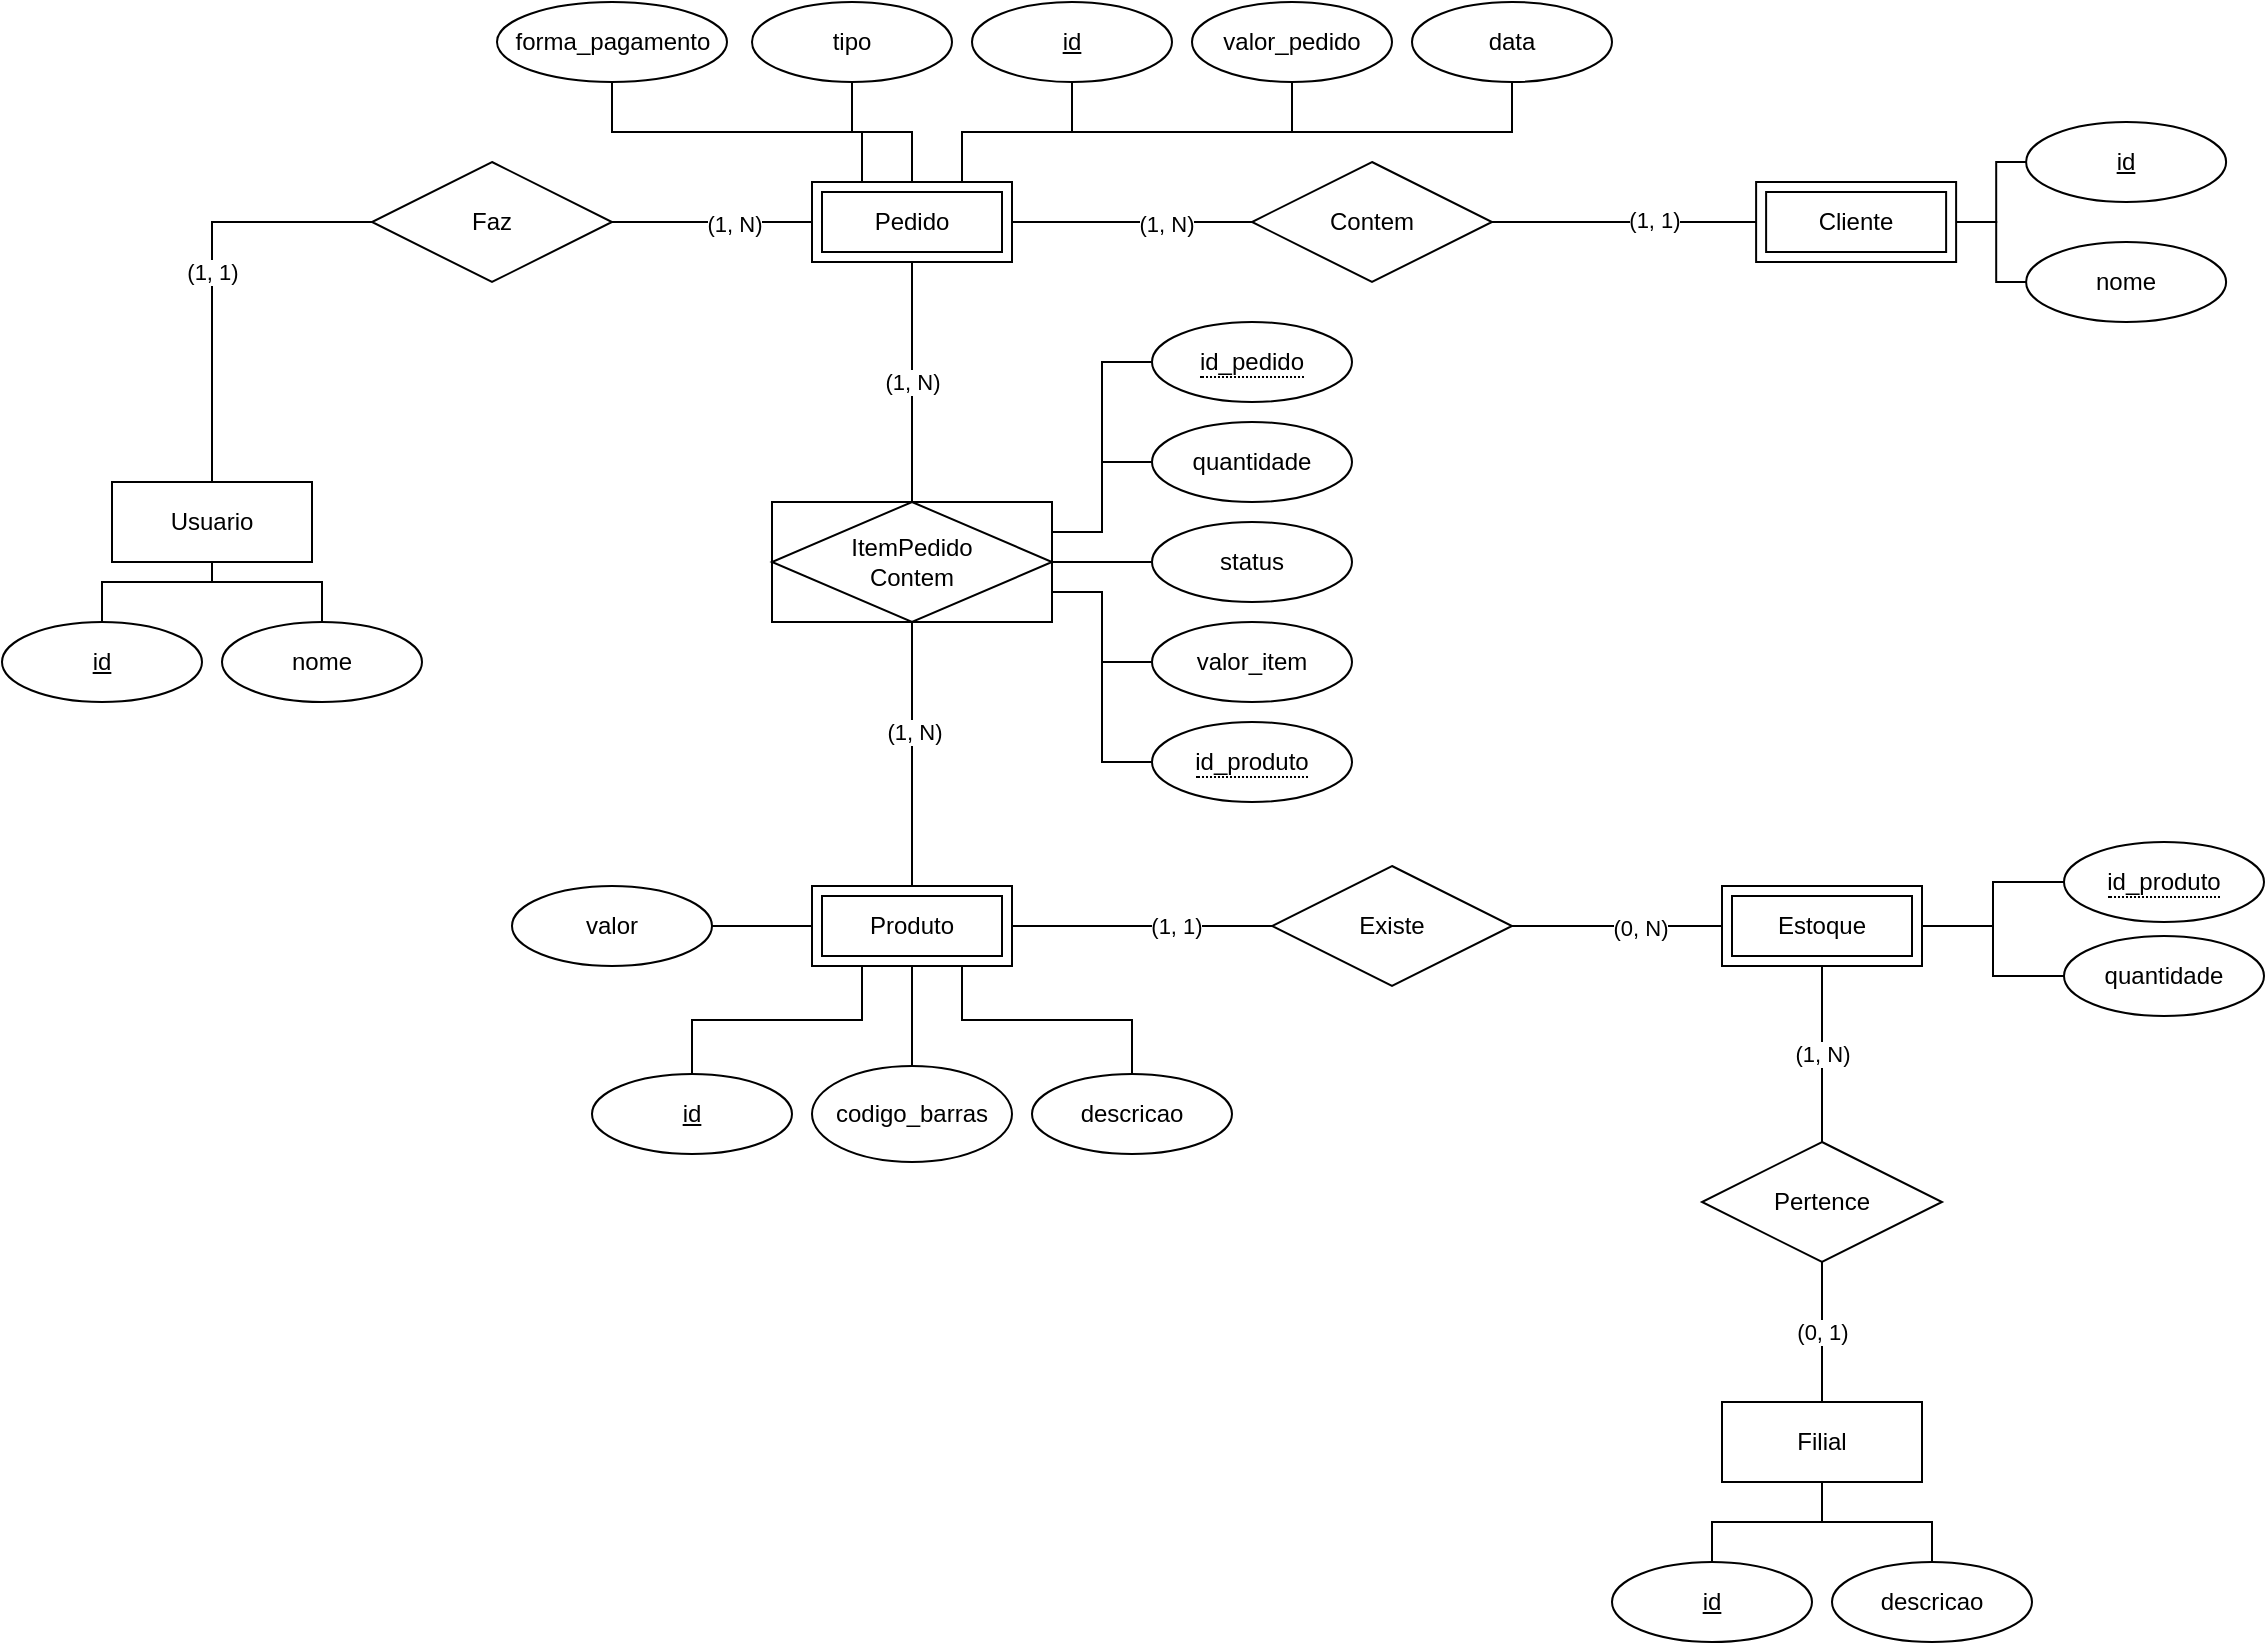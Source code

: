 <mxfile version="13.0.3" type="device"><diagram id="99z4qGQoj8Nk7deUB3dc" name="Page-1"><mxGraphModel dx="2249" dy="843" grid="1" gridSize="10" guides="1" tooltips="1" connect="1" arrows="1" fold="1" page="1" pageScale="1" pageWidth="827" pageHeight="1169" math="0" shadow="0"><root><mxCell id="0"/><mxCell id="1" parent="0"/><mxCell id="zkGzrwwqhkDbFu8Qi26O-16" style="edgeStyle=orthogonalEdgeStyle;rounded=0;orthogonalLoop=1;jettySize=auto;html=1;exitX=1;exitY=0.5;exitDx=0;exitDy=0;entryX=0;entryY=0.5;entryDx=0;entryDy=0;endArrow=none;endFill=0;" edge="1" parent="1" source="zkGzrwwqhkDbFu8Qi26O-6" target="zkGzrwwqhkDbFu8Qi26O-15"><mxGeometry relative="1" as="geometry"/></mxCell><mxCell id="zkGzrwwqhkDbFu8Qi26O-32" value="(1, N)" style="edgeLabel;html=1;align=center;verticalAlign=middle;resizable=0;points=[];" vertex="1" connectable="0" parent="zkGzrwwqhkDbFu8Qi26O-16"><mxGeometry x="0.278" y="-1" relative="1" as="geometry"><mxPoint as="offset"/></mxGeometry></mxCell><mxCell id="zkGzrwwqhkDbFu8Qi26O-29" value="(1, N)" style="edgeStyle=orthogonalEdgeStyle;rounded=0;orthogonalLoop=1;jettySize=auto;html=1;exitX=0.5;exitY=1;exitDx=0;exitDy=0;entryX=0.5;entryY=0;entryDx=0;entryDy=0;endArrow=none;endFill=0;" edge="1" parent="1" source="zkGzrwwqhkDbFu8Qi26O-6" target="zkGzrwwqhkDbFu8Qi26O-36"><mxGeometry relative="1" as="geometry"><mxPoint x="450" y="310" as="targetPoint"/></mxGeometry></mxCell><mxCell id="zkGzrwwqhkDbFu8Qi26O-102" style="edgeStyle=orthogonalEdgeStyle;rounded=0;orthogonalLoop=1;jettySize=auto;html=1;exitX=0.75;exitY=0;exitDx=0;exitDy=0;entryX=0.5;entryY=1;entryDx=0;entryDy=0;endArrow=none;endFill=0;" edge="1" parent="1" source="zkGzrwwqhkDbFu8Qi26O-6" target="zkGzrwwqhkDbFu8Qi26O-101"><mxGeometry relative="1" as="geometry"/></mxCell><mxCell id="zkGzrwwqhkDbFu8Qi26O-103" style="edgeStyle=orthogonalEdgeStyle;rounded=0;orthogonalLoop=1;jettySize=auto;html=1;exitX=0.75;exitY=0;exitDx=0;exitDy=0;entryX=0.5;entryY=1;entryDx=0;entryDy=0;endArrow=none;endFill=0;" edge="1" parent="1" source="zkGzrwwqhkDbFu8Qi26O-6" target="zkGzrwwqhkDbFu8Qi26O-100"><mxGeometry relative="1" as="geometry"/></mxCell><mxCell id="zkGzrwwqhkDbFu8Qi26O-6" value="Pedido" style="shape=ext;margin=3;double=1;whiteSpace=wrap;html=1;align=center;" vertex="1" parent="1"><mxGeometry x="400" y="170" width="100" height="40" as="geometry"/></mxCell><mxCell id="zkGzrwwqhkDbFu8Qi26O-84" style="edgeStyle=orthogonalEdgeStyle;rounded=0;orthogonalLoop=1;jettySize=auto;html=1;exitX=0.5;exitY=1;exitDx=0;exitDy=0;entryX=0.5;entryY=0;entryDx=0;entryDy=0;endArrow=none;endFill=0;" edge="1" parent="1" source="zkGzrwwqhkDbFu8Qi26O-7" target="zkGzrwwqhkDbFu8Qi26O-49"><mxGeometry relative="1" as="geometry"/></mxCell><mxCell id="zkGzrwwqhkDbFu8Qi26O-85" style="edgeStyle=orthogonalEdgeStyle;rounded=0;orthogonalLoop=1;jettySize=auto;html=1;exitX=0.5;exitY=1;exitDx=0;exitDy=0;entryX=0.5;entryY=0;entryDx=0;entryDy=0;endArrow=none;endFill=0;" edge="1" parent="1" source="zkGzrwwqhkDbFu8Qi26O-7" target="zkGzrwwqhkDbFu8Qi26O-50"><mxGeometry relative="1" as="geometry"/></mxCell><mxCell id="zkGzrwwqhkDbFu8Qi26O-7" value="Filial" style="whiteSpace=wrap;html=1;align=center;" vertex="1" parent="1"><mxGeometry x="855" y="780" width="100" height="40" as="geometry"/></mxCell><mxCell id="zkGzrwwqhkDbFu8Qi26O-13" value="(1, 1)" style="edgeStyle=orthogonalEdgeStyle;rounded=0;orthogonalLoop=1;jettySize=auto;html=1;exitX=0.5;exitY=0;exitDx=0;exitDy=0;entryX=0;entryY=0.5;entryDx=0;entryDy=0;endArrow=none;endFill=0;" edge="1" parent="1" source="zkGzrwwqhkDbFu8Qi26O-8" target="zkGzrwwqhkDbFu8Qi26O-12"><mxGeometry relative="1" as="geometry"/></mxCell><mxCell id="zkGzrwwqhkDbFu8Qi26O-8" value="Usuario" style="whiteSpace=wrap;html=1;align=center;" vertex="1" parent="1"><mxGeometry x="50" y="320" width="100" height="40" as="geometry"/></mxCell><mxCell id="zkGzrwwqhkDbFu8Qi26O-94" style="edgeStyle=orthogonalEdgeStyle;rounded=0;orthogonalLoop=1;jettySize=auto;html=1;exitX=1;exitY=0.5;exitDx=0;exitDy=0;entryX=0;entryY=0.5;entryDx=0;entryDy=0;endArrow=none;endFill=0;" edge="1" parent="1" source="zkGzrwwqhkDbFu8Qi26O-9" target="zkGzrwwqhkDbFu8Qi26O-92"><mxGeometry relative="1" as="geometry"/></mxCell><mxCell id="zkGzrwwqhkDbFu8Qi26O-95" style="edgeStyle=orthogonalEdgeStyle;rounded=0;orthogonalLoop=1;jettySize=auto;html=1;exitX=1;exitY=0.5;exitDx=0;exitDy=0;entryX=0;entryY=0.5;entryDx=0;entryDy=0;endArrow=none;endFill=0;" edge="1" parent="1" source="zkGzrwwqhkDbFu8Qi26O-9" target="zkGzrwwqhkDbFu8Qi26O-93"><mxGeometry relative="1" as="geometry"/></mxCell><mxCell id="zkGzrwwqhkDbFu8Qi26O-9" value="Cliente" style="shape=ext;margin=3;double=1;whiteSpace=wrap;html=1;align=center;" vertex="1" parent="1"><mxGeometry x="872.06" y="170" width="100" height="40" as="geometry"/></mxCell><mxCell id="zkGzrwwqhkDbFu8Qi26O-26" value="(1, N)" style="edgeStyle=orthogonalEdgeStyle;rounded=0;orthogonalLoop=1;jettySize=auto;html=1;exitX=0.5;exitY=1;exitDx=0;exitDy=0;entryX=0.5;entryY=0;entryDx=0;entryDy=0;endArrow=none;endFill=0;" edge="1" parent="1" source="zkGzrwwqhkDbFu8Qi26O-11" target="zkGzrwwqhkDbFu8Qi26O-25"><mxGeometry relative="1" as="geometry"/></mxCell><mxCell id="zkGzrwwqhkDbFu8Qi26O-11" value="Estoque" style="shape=ext;margin=3;double=1;whiteSpace=wrap;html=1;align=center;" vertex="1" parent="1"><mxGeometry x="855" y="522" width="100" height="40" as="geometry"/></mxCell><mxCell id="zkGzrwwqhkDbFu8Qi26O-14" style="edgeStyle=orthogonalEdgeStyle;rounded=0;orthogonalLoop=1;jettySize=auto;html=1;exitX=1;exitY=0.5;exitDx=0;exitDy=0;entryX=0;entryY=0.5;entryDx=0;entryDy=0;endArrow=none;endFill=0;" edge="1" parent="1" source="zkGzrwwqhkDbFu8Qi26O-12" target="zkGzrwwqhkDbFu8Qi26O-6"><mxGeometry relative="1" as="geometry"/></mxCell><mxCell id="zkGzrwwqhkDbFu8Qi26O-31" value="(1, N)" style="edgeLabel;html=1;align=center;verticalAlign=middle;resizable=0;points=[];" vertex="1" connectable="0" parent="zkGzrwwqhkDbFu8Qi26O-14"><mxGeometry x="0.217" y="-1" relative="1" as="geometry"><mxPoint as="offset"/></mxGeometry></mxCell><mxCell id="zkGzrwwqhkDbFu8Qi26O-12" value="Faz" style="shape=rhombus;perimeter=rhombusPerimeter;whiteSpace=wrap;html=1;align=center;" vertex="1" parent="1"><mxGeometry x="180" y="160" width="120" height="60" as="geometry"/></mxCell><mxCell id="zkGzrwwqhkDbFu8Qi26O-17" style="edgeStyle=orthogonalEdgeStyle;rounded=0;orthogonalLoop=1;jettySize=auto;html=1;exitX=1;exitY=0.5;exitDx=0;exitDy=0;entryX=0;entryY=0.5;entryDx=0;entryDy=0;endArrow=none;endFill=0;" edge="1" parent="1" source="zkGzrwwqhkDbFu8Qi26O-15" target="zkGzrwwqhkDbFu8Qi26O-9"><mxGeometry relative="1" as="geometry"/></mxCell><mxCell id="zkGzrwwqhkDbFu8Qi26O-33" value="(1, 1)" style="edgeLabel;html=1;align=center;verticalAlign=middle;resizable=0;points=[];" vertex="1" connectable="0" parent="zkGzrwwqhkDbFu8Qi26O-17"><mxGeometry x="0.217" y="1" relative="1" as="geometry"><mxPoint as="offset"/></mxGeometry></mxCell><mxCell id="zkGzrwwqhkDbFu8Qi26O-15" value="Contem" style="shape=rhombus;perimeter=rhombusPerimeter;whiteSpace=wrap;html=1;align=center;" vertex="1" parent="1"><mxGeometry x="620" y="160" width="120" height="60" as="geometry"/></mxCell><mxCell id="zkGzrwwqhkDbFu8Qi26O-23" style="edgeStyle=orthogonalEdgeStyle;rounded=0;orthogonalLoop=1;jettySize=auto;html=1;exitX=1;exitY=0.5;exitDx=0;exitDy=0;entryX=0;entryY=0.5;entryDx=0;entryDy=0;endArrow=none;endFill=0;" edge="1" parent="1" source="zkGzrwwqhkDbFu8Qi26O-20" target="zkGzrwwqhkDbFu8Qi26O-22"><mxGeometry relative="1" as="geometry"/></mxCell><mxCell id="zkGzrwwqhkDbFu8Qi26O-34" value="(1, 1)" style="edgeLabel;html=1;align=center;verticalAlign=middle;resizable=0;points=[];" vertex="1" connectable="0" parent="zkGzrwwqhkDbFu8Qi26O-23"><mxGeometry x="0.258" relative="1" as="geometry"><mxPoint as="offset"/></mxGeometry></mxCell><mxCell id="zkGzrwwqhkDbFu8Qi26O-42" style="edgeStyle=orthogonalEdgeStyle;rounded=0;orthogonalLoop=1;jettySize=auto;html=1;exitX=0.25;exitY=1;exitDx=0;exitDy=0;entryX=0.5;entryY=0;entryDx=0;entryDy=0;endArrow=none;endFill=0;" edge="1" parent="1" source="zkGzrwwqhkDbFu8Qi26O-20" target="zkGzrwwqhkDbFu8Qi26O-38"><mxGeometry relative="1" as="geometry"/></mxCell><mxCell id="zkGzrwwqhkDbFu8Qi26O-43" style="edgeStyle=orthogonalEdgeStyle;rounded=0;orthogonalLoop=1;jettySize=auto;html=1;exitX=0.5;exitY=1;exitDx=0;exitDy=0;entryX=0.5;entryY=0;entryDx=0;entryDy=0;endArrow=none;endFill=0;" edge="1" parent="1" source="zkGzrwwqhkDbFu8Qi26O-20" target="zkGzrwwqhkDbFu8Qi26O-40"><mxGeometry relative="1" as="geometry"/></mxCell><mxCell id="zkGzrwwqhkDbFu8Qi26O-44" style="edgeStyle=orthogonalEdgeStyle;rounded=0;orthogonalLoop=1;jettySize=auto;html=1;exitX=0.75;exitY=1;exitDx=0;exitDy=0;entryX=0.5;entryY=0;entryDx=0;entryDy=0;endArrow=none;endFill=0;" edge="1" parent="1" source="zkGzrwwqhkDbFu8Qi26O-20" target="zkGzrwwqhkDbFu8Qi26O-41"><mxGeometry relative="1" as="geometry"/></mxCell><mxCell id="zkGzrwwqhkDbFu8Qi26O-20" value="Produto" style="shape=ext;margin=3;double=1;whiteSpace=wrap;html=1;align=center;" vertex="1" parent="1"><mxGeometry x="400" y="522" width="100" height="40" as="geometry"/></mxCell><mxCell id="zkGzrwwqhkDbFu8Qi26O-24" style="edgeStyle=orthogonalEdgeStyle;rounded=0;orthogonalLoop=1;jettySize=auto;html=1;exitX=1;exitY=0.5;exitDx=0;exitDy=0;entryX=0;entryY=0.5;entryDx=0;entryDy=0;endArrow=none;endFill=0;" edge="1" parent="1" source="zkGzrwwqhkDbFu8Qi26O-22" target="zkGzrwwqhkDbFu8Qi26O-11"><mxGeometry relative="1" as="geometry"/></mxCell><mxCell id="zkGzrwwqhkDbFu8Qi26O-35" value="(0, N)" style="edgeLabel;html=1;align=center;verticalAlign=middle;resizable=0;points=[];" vertex="1" connectable="0" parent="zkGzrwwqhkDbFu8Qi26O-24"><mxGeometry x="0.217" y="-1" relative="1" as="geometry"><mxPoint as="offset"/></mxGeometry></mxCell><mxCell id="zkGzrwwqhkDbFu8Qi26O-22" value="Existe" style="shape=rhombus;perimeter=rhombusPerimeter;whiteSpace=wrap;html=1;align=center;" vertex="1" parent="1"><mxGeometry x="630" y="512" width="120" height="60" as="geometry"/></mxCell><mxCell id="zkGzrwwqhkDbFu8Qi26O-27" value="(0, 1)" style="edgeStyle=orthogonalEdgeStyle;rounded=0;orthogonalLoop=1;jettySize=auto;html=1;exitX=0.5;exitY=1;exitDx=0;exitDy=0;entryX=0.5;entryY=0;entryDx=0;entryDy=0;endArrow=none;endFill=0;" edge="1" parent="1" source="zkGzrwwqhkDbFu8Qi26O-25" target="zkGzrwwqhkDbFu8Qi26O-7"><mxGeometry relative="1" as="geometry"/></mxCell><mxCell id="zkGzrwwqhkDbFu8Qi26O-25" value="Pertence" style="shape=rhombus;perimeter=rhombusPerimeter;whiteSpace=wrap;html=1;align=center;" vertex="1" parent="1"><mxGeometry x="845" y="650" width="120" height="60" as="geometry"/></mxCell><mxCell id="zkGzrwwqhkDbFu8Qi26O-30" style="edgeStyle=orthogonalEdgeStyle;rounded=0;orthogonalLoop=1;jettySize=auto;html=1;exitX=0.5;exitY=1;exitDx=0;exitDy=0;entryX=0.5;entryY=0;entryDx=0;entryDy=0;endArrow=none;endFill=0;" edge="1" parent="1" source="zkGzrwwqhkDbFu8Qi26O-36" target="zkGzrwwqhkDbFu8Qi26O-20"><mxGeometry relative="1" as="geometry"><mxPoint x="450" y="422" as="sourcePoint"/></mxGeometry></mxCell><mxCell id="zkGzrwwqhkDbFu8Qi26O-37" value="(1, N)" style="edgeLabel;html=1;align=center;verticalAlign=middle;resizable=0;points=[];" vertex="1" connectable="0" parent="zkGzrwwqhkDbFu8Qi26O-30"><mxGeometry x="-0.176" y="1" relative="1" as="geometry"><mxPoint as="offset"/></mxGeometry></mxCell><mxCell id="zkGzrwwqhkDbFu8Qi26O-107" style="edgeStyle=orthogonalEdgeStyle;rounded=0;orthogonalLoop=1;jettySize=auto;html=1;exitX=1;exitY=0.25;exitDx=0;exitDy=0;entryX=0;entryY=0.5;entryDx=0;entryDy=0;endArrow=none;endFill=0;" edge="1" parent="1" source="zkGzrwwqhkDbFu8Qi26O-36" target="zkGzrwwqhkDbFu8Qi26O-106"><mxGeometry relative="1" as="geometry"/></mxCell><mxCell id="zkGzrwwqhkDbFu8Qi26O-108" style="edgeStyle=orthogonalEdgeStyle;rounded=0;orthogonalLoop=1;jettySize=auto;html=1;exitX=1;exitY=0.75;exitDx=0;exitDy=0;entryX=0;entryY=0.5;entryDx=0;entryDy=0;endArrow=none;endFill=0;" edge="1" parent="1" source="zkGzrwwqhkDbFu8Qi26O-36" target="zkGzrwwqhkDbFu8Qi26O-104"><mxGeometry relative="1" as="geometry"/></mxCell><mxCell id="zkGzrwwqhkDbFu8Qi26O-36" value="ItemPedido&lt;br&gt;Contem" style="shape=associativeEntity;whiteSpace=wrap;html=1;align=center;" vertex="1" parent="1"><mxGeometry x="380" y="330" width="140" height="60" as="geometry"/></mxCell><mxCell id="zkGzrwwqhkDbFu8Qi26O-38" value="id" style="ellipse;whiteSpace=wrap;html=1;align=center;fontStyle=4;" vertex="1" parent="1"><mxGeometry x="290" y="616" width="100" height="40" as="geometry"/></mxCell><mxCell id="zkGzrwwqhkDbFu8Qi26O-40" value="codigo_barras" style="ellipse;whiteSpace=wrap;html=1;align=center;" vertex="1" parent="1"><mxGeometry x="400" y="612" width="100" height="48" as="geometry"/></mxCell><mxCell id="zkGzrwwqhkDbFu8Qi26O-41" value="descricao" style="ellipse;whiteSpace=wrap;html=1;align=center;" vertex="1" parent="1"><mxGeometry x="510" y="616" width="100" height="40" as="geometry"/></mxCell><mxCell id="zkGzrwwqhkDbFu8Qi26O-87" style="edgeStyle=orthogonalEdgeStyle;rounded=0;orthogonalLoop=1;jettySize=auto;html=1;exitX=0;exitY=0.5;exitDx=0;exitDy=0;entryX=1;entryY=0.5;entryDx=0;entryDy=0;endArrow=none;endFill=0;" edge="1" parent="1" source="zkGzrwwqhkDbFu8Qi26O-48" target="zkGzrwwqhkDbFu8Qi26O-11"><mxGeometry relative="1" as="geometry"/></mxCell><mxCell id="zkGzrwwqhkDbFu8Qi26O-48" value="quantidade" style="ellipse;whiteSpace=wrap;html=1;align=center;" vertex="1" parent="1"><mxGeometry x="1026" y="547" width="100" height="40" as="geometry"/></mxCell><mxCell id="zkGzrwwqhkDbFu8Qi26O-49" value="id" style="ellipse;whiteSpace=wrap;html=1;align=center;fontStyle=4;" vertex="1" parent="1"><mxGeometry x="800" y="860" width="100" height="40" as="geometry"/></mxCell><mxCell id="zkGzrwwqhkDbFu8Qi26O-50" value="descricao" style="ellipse;whiteSpace=wrap;html=1;align=center;" vertex="1" parent="1"><mxGeometry x="910" y="860" width="100" height="40" as="geometry"/></mxCell><mxCell id="zkGzrwwqhkDbFu8Qi26O-73" style="edgeStyle=orthogonalEdgeStyle;rounded=0;orthogonalLoop=1;jettySize=auto;html=1;exitX=0;exitY=0.5;exitDx=0;exitDy=0;entryX=1;entryY=0.5;entryDx=0;entryDy=0;endArrow=none;endFill=0;" edge="1" parent="1" source="zkGzrwwqhkDbFu8Qi26O-51" target="zkGzrwwqhkDbFu8Qi26O-36"><mxGeometry relative="1" as="geometry"/></mxCell><mxCell id="zkGzrwwqhkDbFu8Qi26O-51" value="status" style="ellipse;whiteSpace=wrap;html=1;align=center;" vertex="1" parent="1"><mxGeometry x="570" y="340" width="100" height="40" as="geometry"/></mxCell><mxCell id="zkGzrwwqhkDbFu8Qi26O-86" style="edgeStyle=orthogonalEdgeStyle;rounded=0;orthogonalLoop=1;jettySize=auto;html=1;exitX=0;exitY=0.5;exitDx=0;exitDy=0;entryX=1;entryY=0.5;entryDx=0;entryDy=0;endArrow=none;endFill=0;" edge="1" parent="1" source="zkGzrwwqhkDbFu8Qi26O-98" target="zkGzrwwqhkDbFu8Qi26O-11"><mxGeometry relative="1" as="geometry"><mxPoint x="1026" y="520" as="sourcePoint"/></mxGeometry></mxCell><mxCell id="zkGzrwwqhkDbFu8Qi26O-72" style="edgeStyle=orthogonalEdgeStyle;rounded=0;orthogonalLoop=1;jettySize=auto;html=1;exitX=0;exitY=0.5;exitDx=0;exitDy=0;entryX=1;entryY=0.25;entryDx=0;entryDy=0;endArrow=none;endFill=0;" edge="1" parent="1" source="zkGzrwwqhkDbFu8Qi26O-59" target="zkGzrwwqhkDbFu8Qi26O-36"><mxGeometry relative="1" as="geometry"/></mxCell><mxCell id="zkGzrwwqhkDbFu8Qi26O-59" value="quantidade" style="ellipse;whiteSpace=wrap;html=1;align=center;" vertex="1" parent="1"><mxGeometry x="570" y="290" width="100" height="40" as="geometry"/></mxCell><mxCell id="zkGzrwwqhkDbFu8Qi26O-61" style="edgeStyle=orthogonalEdgeStyle;rounded=0;orthogonalLoop=1;jettySize=auto;html=1;exitX=1;exitY=0.5;exitDx=0;exitDy=0;entryX=0;entryY=0.5;entryDx=0;entryDy=0;endArrow=none;endFill=0;" edge="1" parent="1" source="zkGzrwwqhkDbFu8Qi26O-60" target="zkGzrwwqhkDbFu8Qi26O-20"><mxGeometry relative="1" as="geometry"/></mxCell><mxCell id="zkGzrwwqhkDbFu8Qi26O-60" value="valor" style="ellipse;whiteSpace=wrap;html=1;align=center;" vertex="1" parent="1"><mxGeometry x="250" y="522" width="100" height="40" as="geometry"/></mxCell><mxCell id="zkGzrwwqhkDbFu8Qi26O-74" style="edgeStyle=orthogonalEdgeStyle;rounded=0;orthogonalLoop=1;jettySize=auto;html=1;exitX=0;exitY=0.5;exitDx=0;exitDy=0;entryX=1;entryY=0.75;entryDx=0;entryDy=0;endArrow=none;endFill=0;" edge="1" parent="1" source="zkGzrwwqhkDbFu8Qi26O-99" target="zkGzrwwqhkDbFu8Qi26O-36"><mxGeometry relative="1" as="geometry"><mxPoint x="570" y="410" as="sourcePoint"/></mxGeometry></mxCell><mxCell id="zkGzrwwqhkDbFu8Qi26O-81" style="edgeStyle=orthogonalEdgeStyle;rounded=0;orthogonalLoop=1;jettySize=auto;html=1;exitX=0.5;exitY=1;exitDx=0;exitDy=0;entryX=0.25;entryY=0;entryDx=0;entryDy=0;endArrow=none;endFill=0;" edge="1" parent="1" source="zkGzrwwqhkDbFu8Qi26O-75" target="zkGzrwwqhkDbFu8Qi26O-6"><mxGeometry relative="1" as="geometry"/></mxCell><mxCell id="zkGzrwwqhkDbFu8Qi26O-75" value="forma_pagamento" style="ellipse;whiteSpace=wrap;html=1;align=center;" vertex="1" parent="1"><mxGeometry x="242.5" y="80" width="115" height="40" as="geometry"/></mxCell><mxCell id="zkGzrwwqhkDbFu8Qi26O-82" style="edgeStyle=orthogonalEdgeStyle;rounded=0;orthogonalLoop=1;jettySize=auto;html=1;exitX=0.5;exitY=1;exitDx=0;exitDy=0;entryX=0.5;entryY=0;entryDx=0;entryDy=0;endArrow=none;endFill=0;" edge="1" parent="1" source="zkGzrwwqhkDbFu8Qi26O-79" target="zkGzrwwqhkDbFu8Qi26O-6"><mxGeometry relative="1" as="geometry"/></mxCell><mxCell id="zkGzrwwqhkDbFu8Qi26O-79" value="tipo" style="ellipse;whiteSpace=wrap;html=1;align=center;" vertex="1" parent="1"><mxGeometry x="370" y="80" width="100" height="40" as="geometry"/></mxCell><mxCell id="zkGzrwwqhkDbFu8Qi26O-83" style="edgeStyle=orthogonalEdgeStyle;rounded=0;orthogonalLoop=1;jettySize=auto;html=1;exitX=0.5;exitY=1;exitDx=0;exitDy=0;entryX=0.75;entryY=0;entryDx=0;entryDy=0;endArrow=none;endFill=0;" edge="1" parent="1" source="zkGzrwwqhkDbFu8Qi26O-80" target="zkGzrwwqhkDbFu8Qi26O-6"><mxGeometry relative="1" as="geometry"/></mxCell><mxCell id="zkGzrwwqhkDbFu8Qi26O-80" value="id" style="ellipse;whiteSpace=wrap;html=1;align=center;fontStyle=4;" vertex="1" parent="1"><mxGeometry x="480" y="80" width="100" height="40" as="geometry"/></mxCell><mxCell id="zkGzrwwqhkDbFu8Qi26O-90" style="edgeStyle=orthogonalEdgeStyle;rounded=0;orthogonalLoop=1;jettySize=auto;html=1;exitX=0.5;exitY=0;exitDx=0;exitDy=0;entryX=0.5;entryY=1;entryDx=0;entryDy=0;endArrow=none;endFill=0;" edge="1" parent="1" source="zkGzrwwqhkDbFu8Qi26O-88" target="zkGzrwwqhkDbFu8Qi26O-8"><mxGeometry relative="1" as="geometry"/></mxCell><mxCell id="zkGzrwwqhkDbFu8Qi26O-88" value="id" style="ellipse;whiteSpace=wrap;html=1;align=center;fontStyle=4;" vertex="1" parent="1"><mxGeometry x="-5" y="390" width="100" height="40" as="geometry"/></mxCell><mxCell id="zkGzrwwqhkDbFu8Qi26O-91" style="edgeStyle=orthogonalEdgeStyle;rounded=0;orthogonalLoop=1;jettySize=auto;html=1;exitX=0.5;exitY=0;exitDx=0;exitDy=0;entryX=0.5;entryY=1;entryDx=0;entryDy=0;endArrow=none;endFill=0;" edge="1" parent="1" source="zkGzrwwqhkDbFu8Qi26O-89" target="zkGzrwwqhkDbFu8Qi26O-8"><mxGeometry relative="1" as="geometry"/></mxCell><mxCell id="zkGzrwwqhkDbFu8Qi26O-89" value="nome" style="ellipse;whiteSpace=wrap;html=1;align=center;" vertex="1" parent="1"><mxGeometry x="105" y="390" width="100" height="40" as="geometry"/></mxCell><mxCell id="zkGzrwwqhkDbFu8Qi26O-92" value="id" style="ellipse;whiteSpace=wrap;html=1;align=center;fontStyle=4;" vertex="1" parent="1"><mxGeometry x="1007.06" y="140" width="100" height="40" as="geometry"/></mxCell><mxCell id="zkGzrwwqhkDbFu8Qi26O-93" value="nome" style="ellipse;whiteSpace=wrap;html=1;align=center;" vertex="1" parent="1"><mxGeometry x="1007.06" y="200" width="100" height="40" as="geometry"/></mxCell><mxCell id="zkGzrwwqhkDbFu8Qi26O-98" value="&lt;span style=&quot;border-bottom: 1px dotted&quot;&gt;id_produto&lt;/span&gt;" style="ellipse;whiteSpace=wrap;html=1;align=center;" vertex="1" parent="1"><mxGeometry x="1026" y="500" width="100" height="40" as="geometry"/></mxCell><mxCell id="zkGzrwwqhkDbFu8Qi26O-99" value="valor_item" style="ellipse;whiteSpace=wrap;html=1;align=center;" vertex="1" parent="1"><mxGeometry x="570" y="390" width="100" height="40" as="geometry"/></mxCell><mxCell id="zkGzrwwqhkDbFu8Qi26O-100" value="data" style="ellipse;whiteSpace=wrap;html=1;align=center;" vertex="1" parent="1"><mxGeometry x="700" y="80" width="100" height="40" as="geometry"/></mxCell><mxCell id="zkGzrwwqhkDbFu8Qi26O-101" value="valor_pedido" style="ellipse;whiteSpace=wrap;html=1;align=center;" vertex="1" parent="1"><mxGeometry x="590" y="80" width="100" height="40" as="geometry"/></mxCell><mxCell id="zkGzrwwqhkDbFu8Qi26O-104" value="&lt;span style=&quot;border-bottom: 1px dotted&quot;&gt;id_produto&lt;/span&gt;" style="ellipse;whiteSpace=wrap;html=1;align=center;" vertex="1" parent="1"><mxGeometry x="570" y="440" width="100" height="40" as="geometry"/></mxCell><mxCell id="zkGzrwwqhkDbFu8Qi26O-106" value="&lt;span style=&quot;border-bottom: 1px dotted&quot;&gt;id_pedido&lt;/span&gt;" style="ellipse;whiteSpace=wrap;html=1;align=center;" vertex="1" parent="1"><mxGeometry x="570" y="240" width="100" height="40" as="geometry"/></mxCell></root></mxGraphModel></diagram></mxfile>